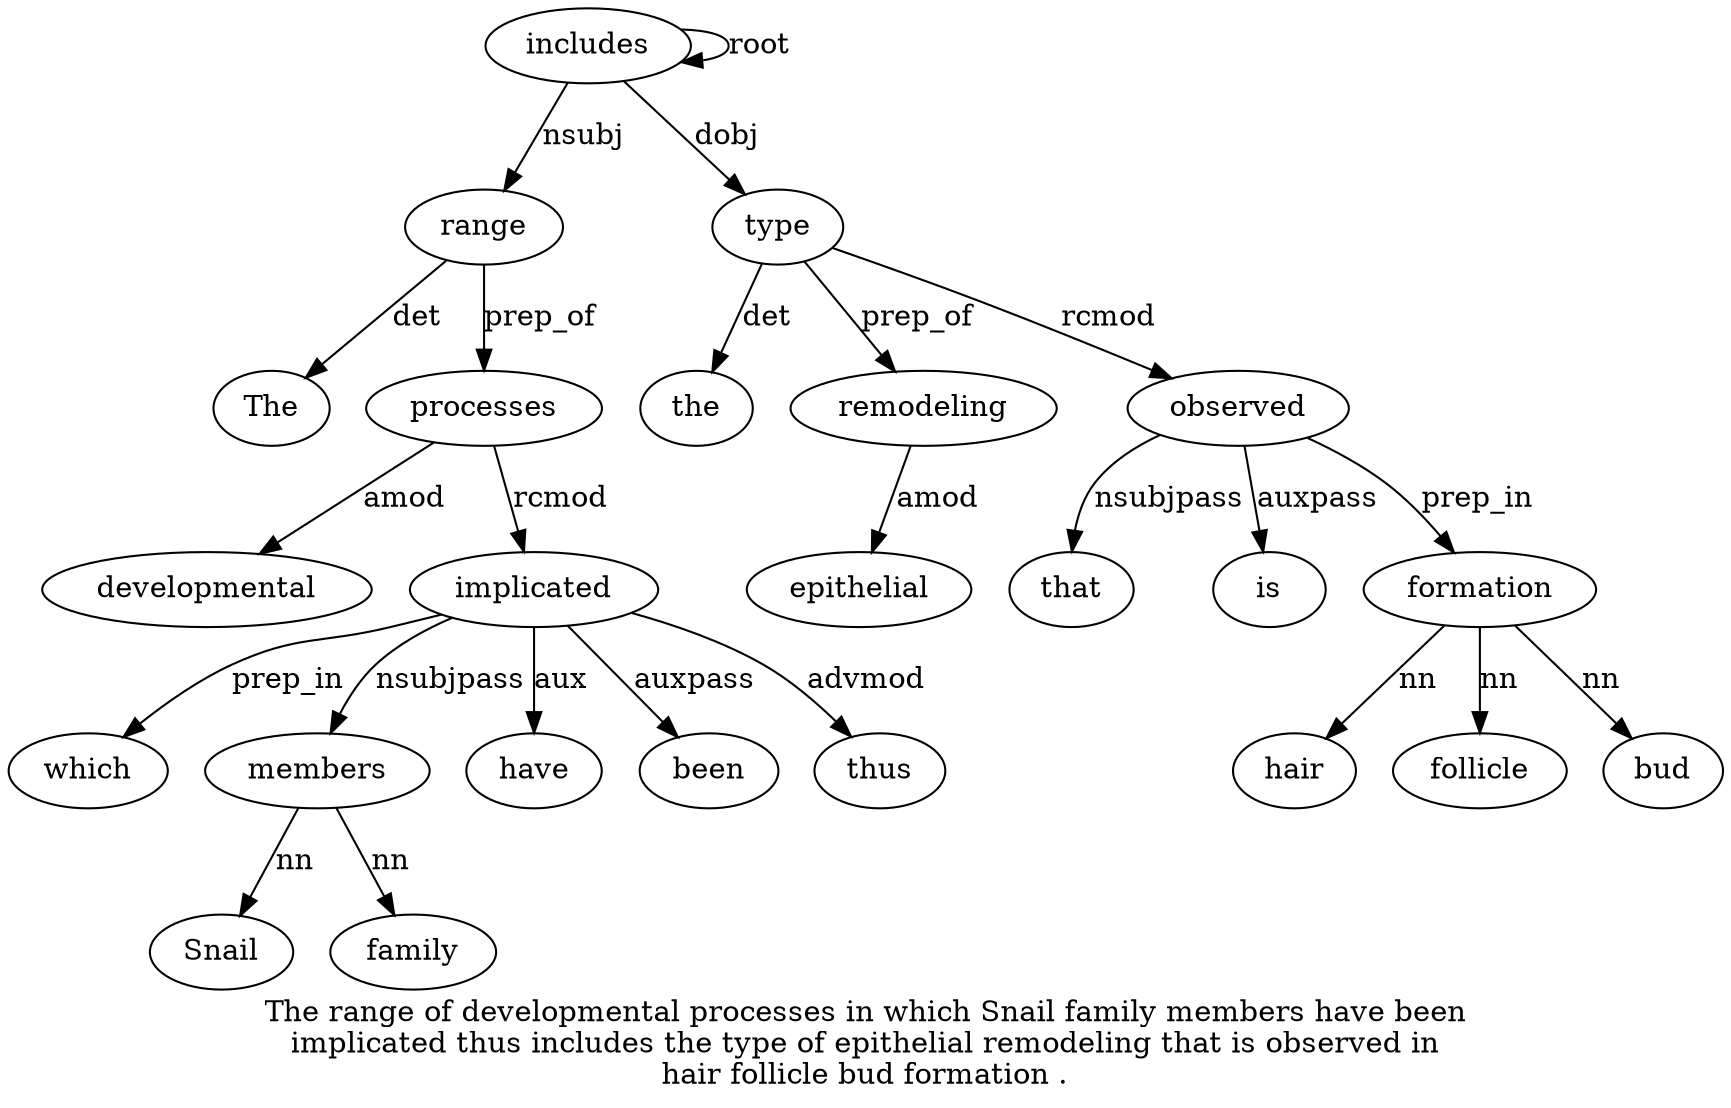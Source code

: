 digraph "The range of developmental processes in which Snail family members have been implicated thus includes the type of epithelial remodeling that is observed in hair follicle bud formation ." {
label="The range of developmental processes in which Snail family members have been
implicated thus includes the type of epithelial remodeling that is observed in
hair follicle bud formation .";
range2 [style=filled, fillcolor=white, label=range];
The1 [style=filled, fillcolor=white, label=The];
range2 -> The1  [label=det];
includes15 [style=filled, fillcolor=white, label=includes];
includes15 -> range2  [label=nsubj];
processes5 [style=filled, fillcolor=white, label=processes];
developmental4 [style=filled, fillcolor=white, label=developmental];
processes5 -> developmental4  [label=amod];
range2 -> processes5  [label=prep_of];
implicated13 [style=filled, fillcolor=white, label=implicated];
which7 [style=filled, fillcolor=white, label=which];
implicated13 -> which7  [label=prep_in];
members10 [style=filled, fillcolor=white, label=members];
Snail8 [style=filled, fillcolor=white, label=Snail];
members10 -> Snail8  [label=nn];
family9 [style=filled, fillcolor=white, label=family];
members10 -> family9  [label=nn];
implicated13 -> members10  [label=nsubjpass];
have11 [style=filled, fillcolor=white, label=have];
implicated13 -> have11  [label=aux];
been12 [style=filled, fillcolor=white, label=been];
implicated13 -> been12  [label=auxpass];
processes5 -> implicated13  [label=rcmod];
thus14 [style=filled, fillcolor=white, label=thus];
implicated13 -> thus14  [label=advmod];
includes15 -> includes15  [label=root];
type17 [style=filled, fillcolor=white, label=type];
the16 [style=filled, fillcolor=white, label=the];
type17 -> the16  [label=det];
includes15 -> type17  [label=dobj];
remodeling20 [style=filled, fillcolor=white, label=remodeling];
epithelial19 [style=filled, fillcolor=white, label=epithelial];
remodeling20 -> epithelial19  [label=amod];
type17 -> remodeling20  [label=prep_of];
observed23 [style=filled, fillcolor=white, label=observed];
that21 [style=filled, fillcolor=white, label=that];
observed23 -> that21  [label=nsubjpass];
is22 [style=filled, fillcolor=white, label=is];
observed23 -> is22  [label=auxpass];
type17 -> observed23  [label=rcmod];
formation28 [style=filled, fillcolor=white, label=formation];
hair25 [style=filled, fillcolor=white, label=hair];
formation28 -> hair25  [label=nn];
follicle26 [style=filled, fillcolor=white, label=follicle];
formation28 -> follicle26  [label=nn];
bud27 [style=filled, fillcolor=white, label=bud];
formation28 -> bud27  [label=nn];
observed23 -> formation28  [label=prep_in];
}
